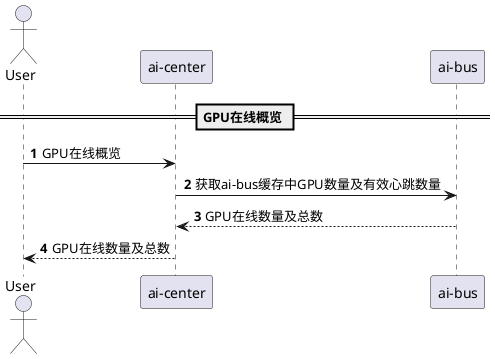 @startuml
autonumber
== GPU在线概览 ==
actor User as user
participant "ai-center" as center
participant "ai-bus" as bus

user -> center : GPU在线概览
bus <- center : 获取ai-bus缓存中GPU数量及有效心跳数量
bus --> center : GPU在线数量及总数
center --> user : GPU在线数量及总数

@enduml